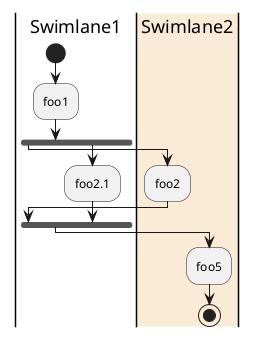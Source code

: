 {
  "sha1": "j0bdvel159foqoepgzpg0bm5tduwg8a",
  "insertion": {
    "when": "2024-06-03T18:59:31.380Z",
    "user": "plantuml@gmail.com"
  }
}
@startuml
|Swimlane1|
start
:foo1;
fork
|#AntiqueWhite|Swimlane2|
:foo2;
|Swimlane1|
forkagain
:foo2.1;
end fork
|Swimlane2|
:foo5;
stop
@enduml
